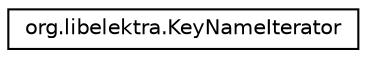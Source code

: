 digraph "Graphical Class Hierarchy"
{
 // LATEX_PDF_SIZE
  edge [fontname="Helvetica",fontsize="10",labelfontname="Helvetica",labelfontsize="10"];
  node [fontname="Helvetica",fontsize="10",shape=record];
  rankdir="LR";
  Node0 [label="org.libelektra.KeyNameIterator",height=0.2,width=0.4,color="black", fillcolor="white", style="filled",URL="$classorg_1_1libelektra_1_1KeyNameIterator.html",tooltip="An Iterator over a Key's name parts, separated by /."];
}
